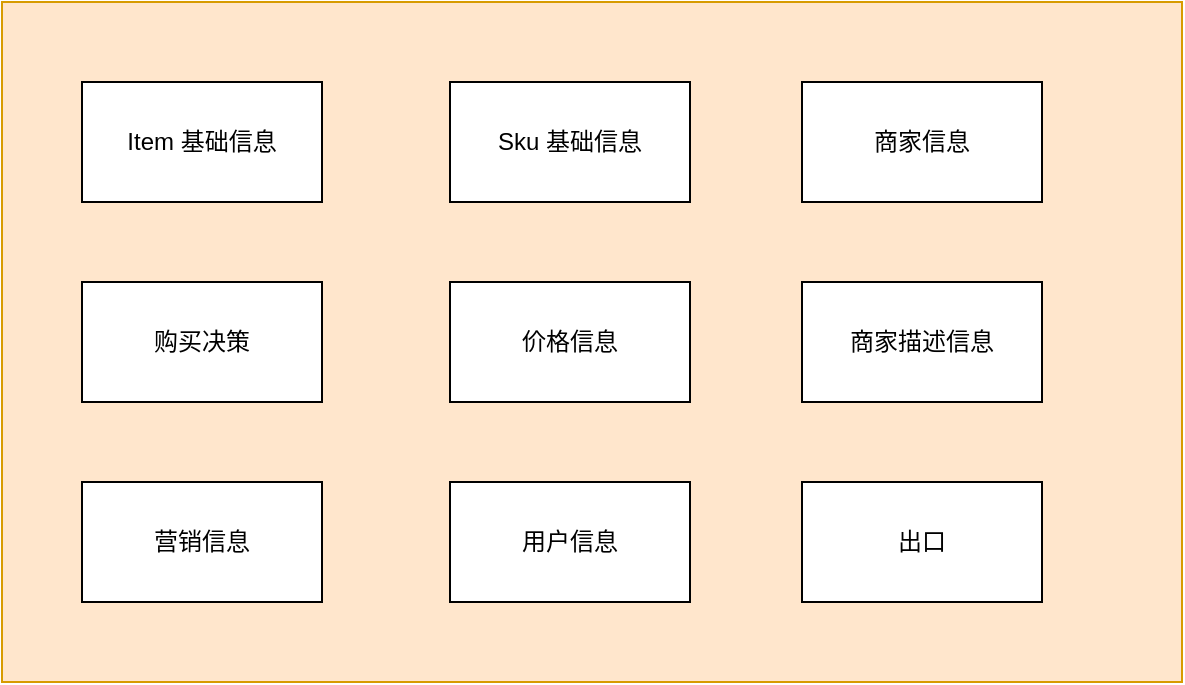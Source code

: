 <mxfile version="21.1.8" type="github">
  <diagram name="第 1 页" id="hnl4zTZP_lf2N3aM8Mw6">
    <mxGraphModel dx="1434" dy="764" grid="1" gridSize="10" guides="1" tooltips="1" connect="1" arrows="1" fold="1" page="1" pageScale="1" pageWidth="827" pageHeight="1169" math="0" shadow="0">
      <root>
        <mxCell id="0" />
        <mxCell id="1" parent="0" />
        <mxCell id="sjH3Df5aru3JqIkvI1at-2" value="" style="rounded=0;whiteSpace=wrap;html=1;fillColor=#ffe6cc;strokeColor=#d79b00;" vertex="1" parent="1">
          <mxGeometry x="70" y="260" width="590" height="340" as="geometry" />
        </mxCell>
        <mxCell id="sjH3Df5aru3JqIkvI1at-3" value="Item 基础信息" style="rounded=0;whiteSpace=wrap;html=1;" vertex="1" parent="1">
          <mxGeometry x="110" y="300" width="120" height="60" as="geometry" />
        </mxCell>
        <mxCell id="sjH3Df5aru3JqIkvI1at-4" value="Sku 基础信息" style="rounded=0;whiteSpace=wrap;html=1;" vertex="1" parent="1">
          <mxGeometry x="294" y="300" width="120" height="60" as="geometry" />
        </mxCell>
        <mxCell id="sjH3Df5aru3JqIkvI1at-5" value="商家信息" style="rounded=0;whiteSpace=wrap;html=1;" vertex="1" parent="1">
          <mxGeometry x="470" y="300" width="120" height="60" as="geometry" />
        </mxCell>
        <mxCell id="sjH3Df5aru3JqIkvI1at-6" value="商家描述信息" style="rounded=0;whiteSpace=wrap;html=1;" vertex="1" parent="1">
          <mxGeometry x="470" y="400" width="120" height="60" as="geometry" />
        </mxCell>
        <mxCell id="sjH3Df5aru3JqIkvI1at-7" value="购买决策" style="rounded=0;whiteSpace=wrap;html=1;" vertex="1" parent="1">
          <mxGeometry x="110" y="400" width="120" height="60" as="geometry" />
        </mxCell>
        <mxCell id="sjH3Df5aru3JqIkvI1at-8" value="价格信息" style="rounded=0;whiteSpace=wrap;html=1;" vertex="1" parent="1">
          <mxGeometry x="294" y="400" width="120" height="60" as="geometry" />
        </mxCell>
        <mxCell id="sjH3Df5aru3JqIkvI1at-9" value="出口" style="rounded=0;whiteSpace=wrap;html=1;" vertex="1" parent="1">
          <mxGeometry x="470" y="500" width="120" height="60" as="geometry" />
        </mxCell>
        <mxCell id="sjH3Df5aru3JqIkvI1at-10" value="营销信息" style="rounded=0;whiteSpace=wrap;html=1;" vertex="1" parent="1">
          <mxGeometry x="110" y="500" width="120" height="60" as="geometry" />
        </mxCell>
        <mxCell id="sjH3Df5aru3JqIkvI1at-11" value="用户信息" style="rounded=0;whiteSpace=wrap;html=1;" vertex="1" parent="1">
          <mxGeometry x="294" y="500" width="120" height="60" as="geometry" />
        </mxCell>
      </root>
    </mxGraphModel>
  </diagram>
</mxfile>
